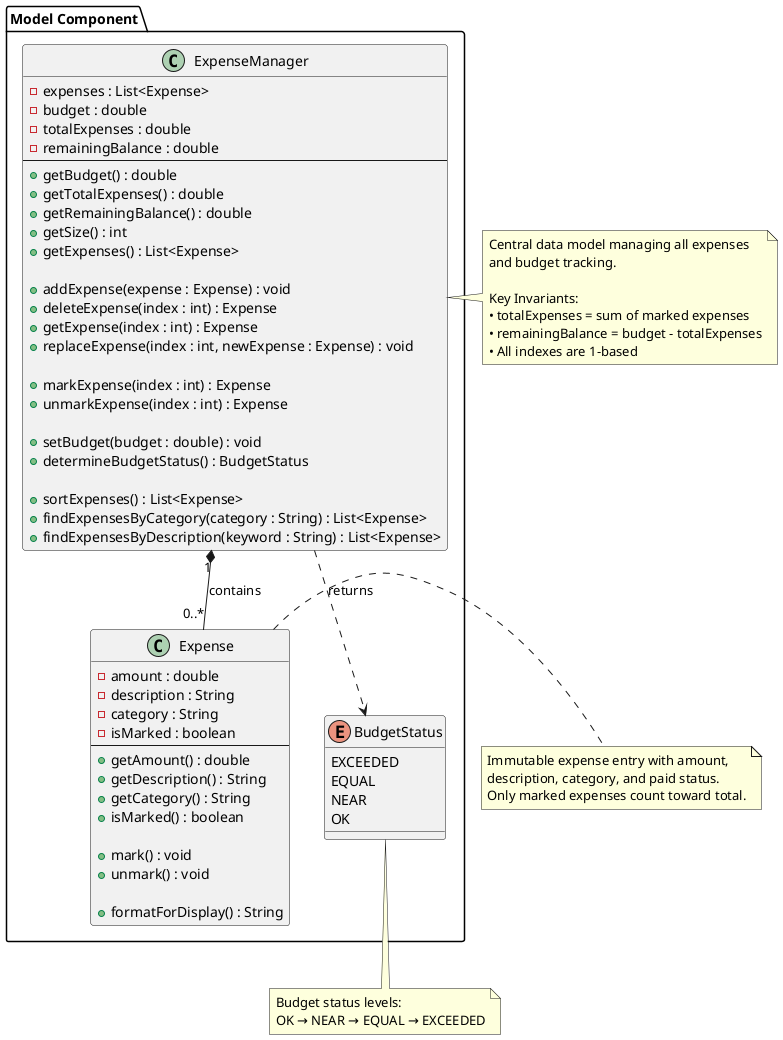 @startuml

package "Model Component" {
    class ExpenseManager {
        - expenses : List<Expense>
        - budget : double
        - totalExpenses : double
        - remainingBalance : double
        --
        + getBudget() : double
        + getTotalExpenses() : double
        + getRemainingBalance() : double
        + getSize() : int
        + getExpenses() : List<Expense>

        + addExpense(expense : Expense) : void
        + deleteExpense(index : int) : Expense
        + getExpense(index : int) : Expense
        + replaceExpense(index : int, newExpense : Expense) : void

        + markExpense(index : int) : Expense
        + unmarkExpense(index : int) : Expense

        + setBudget(budget : double) : void
        + determineBudgetStatus() : BudgetStatus

        + sortExpenses() : List<Expense>
        + findExpensesByCategory(category : String) : List<Expense>
        + findExpensesByDescription(keyword : String) : List<Expense>
    }

    class Expense {
        - amount : double
        - description : String
        - category : String
        - isMarked : boolean
        --
        + getAmount() : double
        + getDescription() : String
        + getCategory() : String
        + isMarked() : boolean

        + mark() : void
        + unmark() : void

        + formatForDisplay() : String
    }

    enum BudgetStatus {
        EXCEEDED
        EQUAL
        NEAR
        OK
    }
}

' Relationships
ExpenseManager "1" *-- "0..*" Expense : contains
ExpenseManager ..> BudgetStatus : returns

note right of ExpenseManager
  Central data model managing all expenses
  and budget tracking.

  Key Invariants:
  • totalExpenses = sum of marked expenses
  • remainingBalance = budget - totalExpenses
  • All indexes are 1-based
end note

note right of Expense
  Immutable expense entry with amount,
  description, category, and paid status.
  Only marked expenses count toward total.
end note

note bottom of BudgetStatus
  Budget status levels:
  OK → NEAR → EQUAL → EXCEEDED
end note

@enduml
